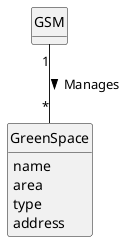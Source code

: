 @startuml
skinparam monochrome true
skinparam packageStyle rectangle
skinparam shadowing false

skinparam classAttributeIconSize 0

hide circle
hide methods

class GSM {
}

class GreenSpace {
    name
    area
    type
    address
}

GSM "1" -- "*" GreenSpace : Manages >

@enduml